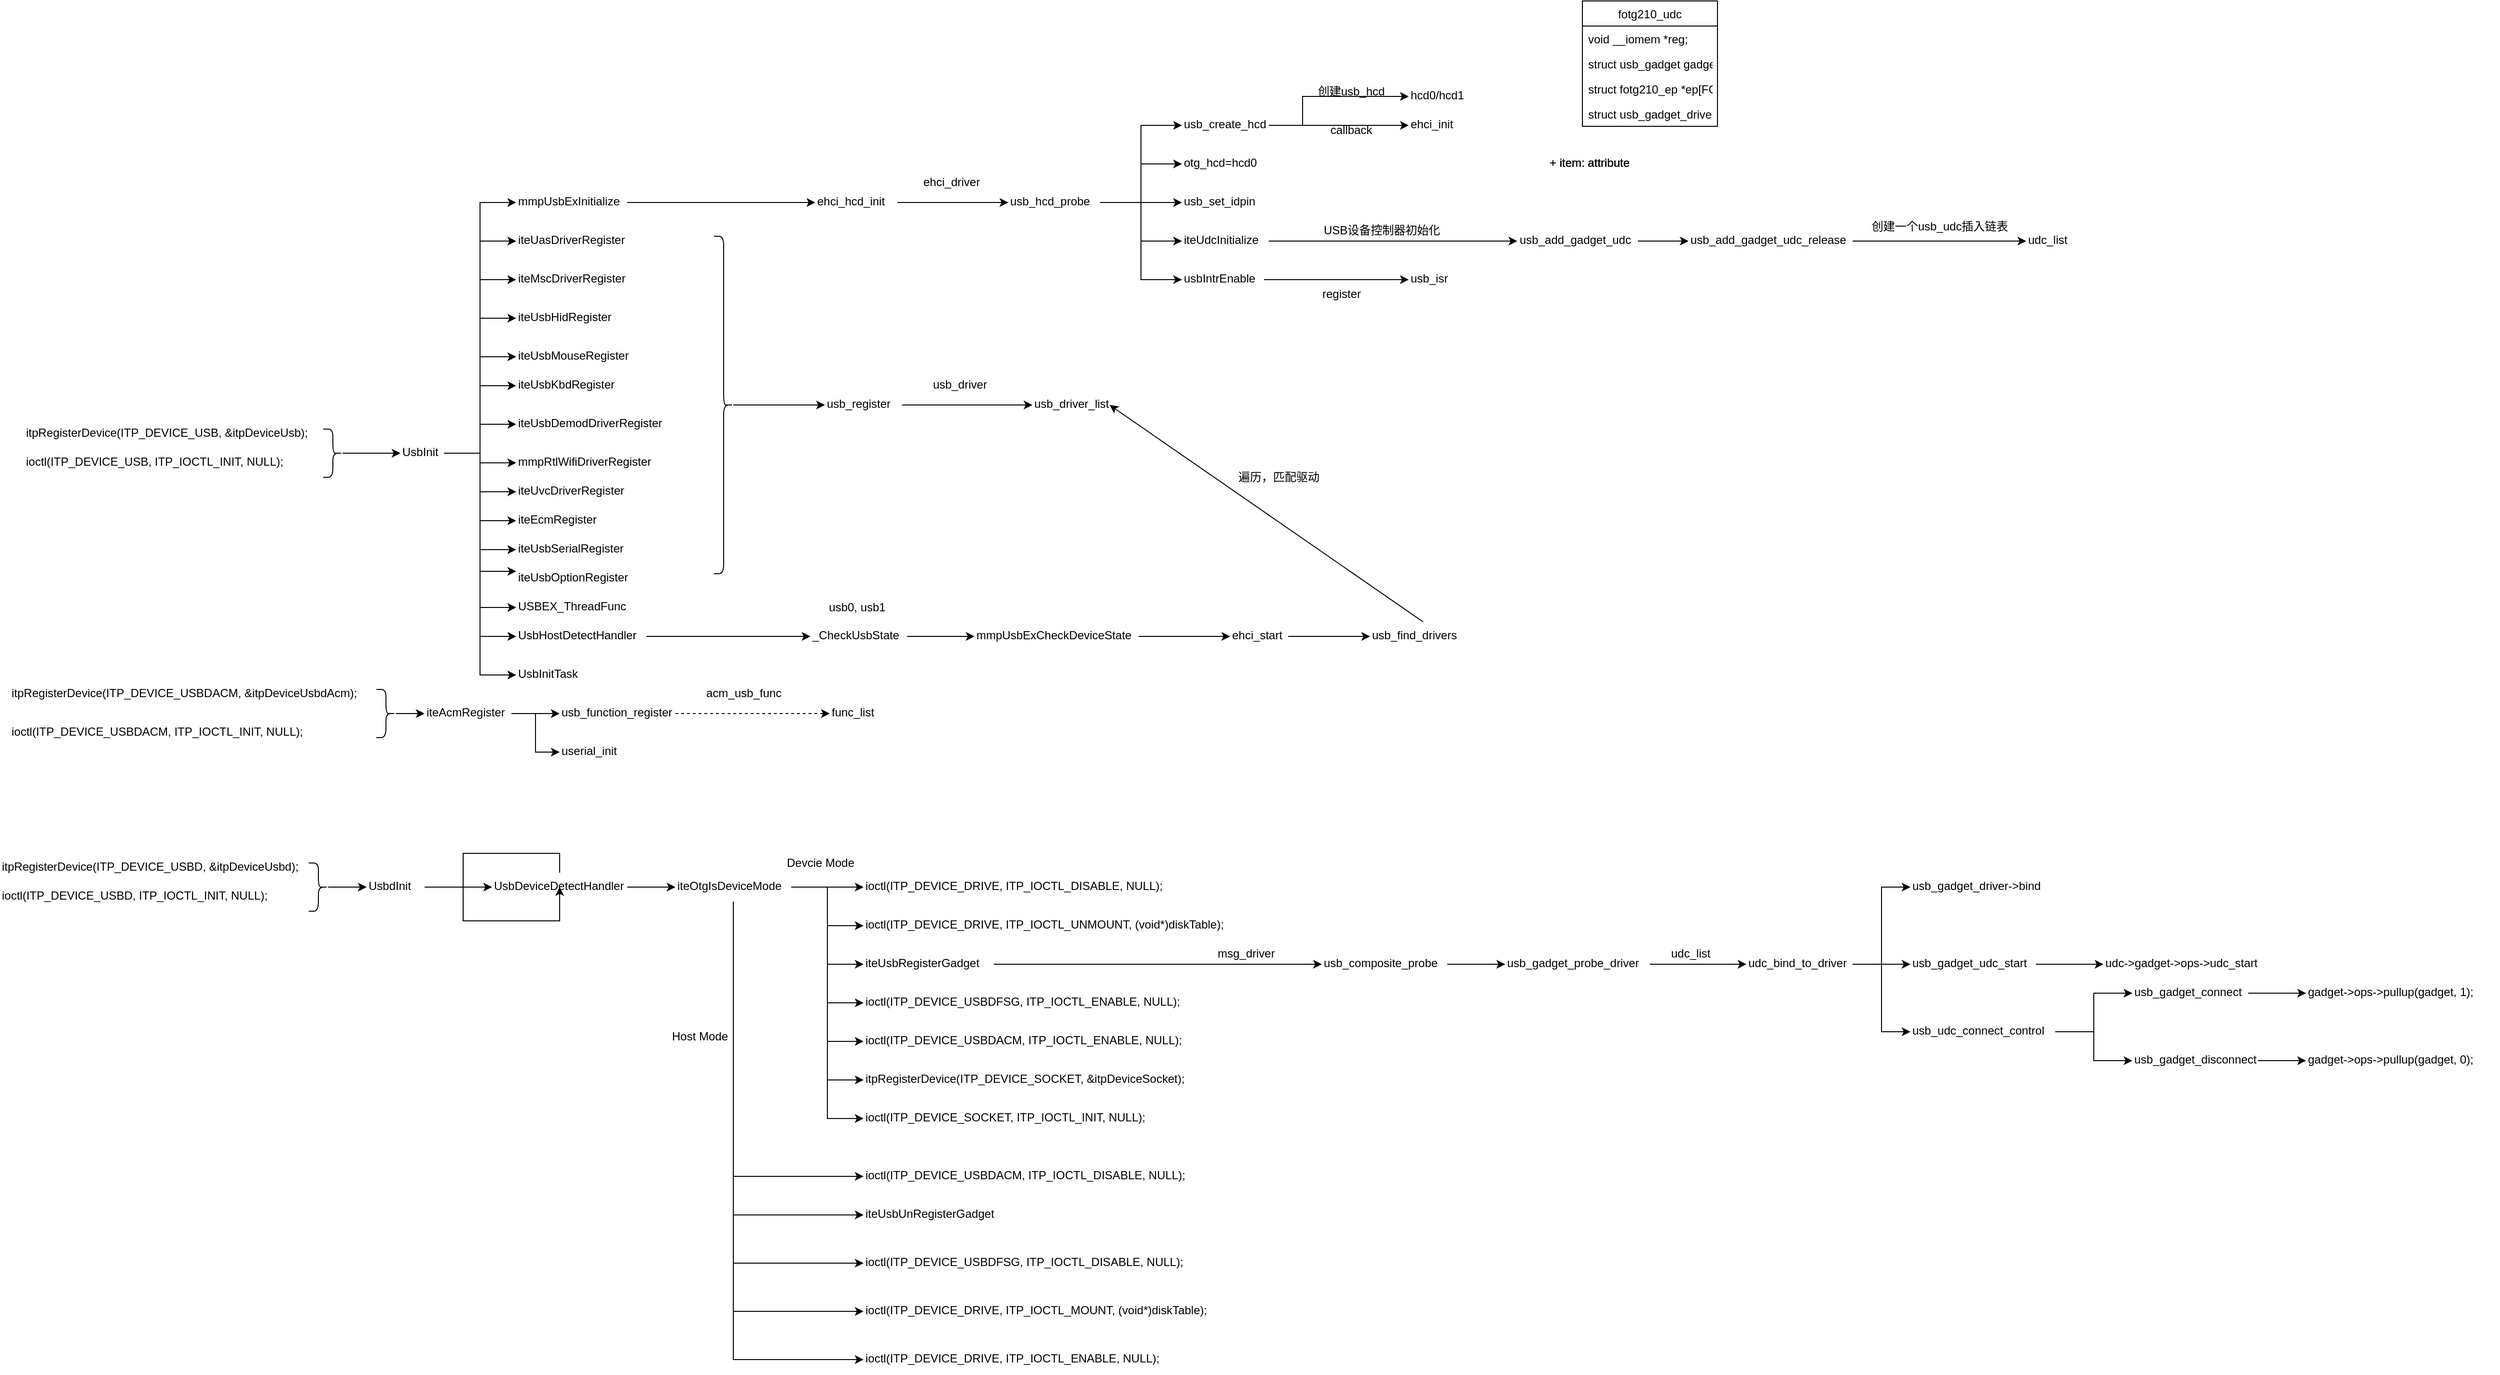 <mxfile version="14.4.3" type="github" pages="2"><diagram id="qfC0KMtenRske7wC5iiv" name="Page-1"><mxGraphModel dx="1022" dy="3782" grid="1" gridSize="10" guides="1" tooltips="1" connect="1" arrows="1" fold="1" page="1" pageScale="1" pageWidth="2339" pageHeight="3300" math="0" shadow="0"><root><mxCell id="0"/><mxCell id="1" parent="0"/><mxCell id="E6x7TPXHgPVFbD0NuiGO-1" value="itpRegisterDevice(ITP_DEVICE_USBDACM, &amp;itpDeviceUsbdAcm);" style="text;whiteSpace=wrap;html=1;" parent="1" vertex="1"><mxGeometry x="10" y="200" width="380" height="30" as="geometry"/></mxCell><mxCell id="E6x7TPXHgPVFbD0NuiGO-2" value="ioctl(ITP_DEVICE_USBDACM, ITP_IOCTL_INIT, NULL);" style="text;whiteSpace=wrap;html=1;" parent="1" vertex="1"><mxGeometry x="10" y="240" width="330" height="30" as="geometry"/></mxCell><mxCell id="E6x7TPXHgPVFbD0NuiGO-11" style="edgeStyle=orthogonalEdgeStyle;rounded=0;orthogonalLoop=1;jettySize=auto;html=1;" parent="1" source="E6x7TPXHgPVFbD0NuiGO-3" target="E6x7TPXHgPVFbD0NuiGO-5" edge="1"><mxGeometry relative="1" as="geometry"/></mxCell><mxCell id="E6x7TPXHgPVFbD0NuiGO-3" value="" style="shape=curlyBracket;whiteSpace=wrap;html=1;rounded=1;rotation=-180;size=0.5;" parent="1" vertex="1"><mxGeometry x="390" y="210" width="20" height="50" as="geometry"/></mxCell><mxCell id="E6x7TPXHgPVFbD0NuiGO-12" style="edgeStyle=orthogonalEdgeStyle;rounded=0;orthogonalLoop=1;jettySize=auto;html=1;" parent="1" source="E6x7TPXHgPVFbD0NuiGO-5" target="E6x7TPXHgPVFbD0NuiGO-8" edge="1"><mxGeometry relative="1" as="geometry"/></mxCell><mxCell id="E6x7TPXHgPVFbD0NuiGO-17" style="edgeStyle=orthogonalEdgeStyle;rounded=0;orthogonalLoop=1;jettySize=auto;html=1;entryX=0;entryY=0.5;entryDx=0;entryDy=0;" parent="1" source="E6x7TPXHgPVFbD0NuiGO-5" target="E6x7TPXHgPVFbD0NuiGO-16" edge="1"><mxGeometry relative="1" as="geometry"/></mxCell><mxCell id="E6x7TPXHgPVFbD0NuiGO-5" value="iteAcmRegister" style="text;whiteSpace=wrap;html=1;" parent="1" vertex="1"><mxGeometry x="440" y="220" width="90" height="30" as="geometry"/></mxCell><mxCell id="E6x7TPXHgPVFbD0NuiGO-13" style="edgeStyle=orthogonalEdgeStyle;rounded=0;orthogonalLoop=1;jettySize=auto;html=1;entryX=0;entryY=0.5;entryDx=0;entryDy=0;dashed=1;" parent="1" source="E6x7TPXHgPVFbD0NuiGO-8" target="E6x7TPXHgPVFbD0NuiGO-9" edge="1"><mxGeometry relative="1" as="geometry"/></mxCell><mxCell id="E6x7TPXHgPVFbD0NuiGO-8" value="usb_function_register" style="text;whiteSpace=wrap;html=1;" parent="1" vertex="1"><mxGeometry x="580" y="220" width="120" height="30" as="geometry"/></mxCell><mxCell id="E6x7TPXHgPVFbD0NuiGO-9" value="func_list" style="text;whiteSpace=wrap;html=1;" parent="1" vertex="1"><mxGeometry x="860" y="220" width="70" height="30" as="geometry"/></mxCell><mxCell id="E6x7TPXHgPVFbD0NuiGO-14" value="acm_usb_func" style="text;whiteSpace=wrap;html=1;" parent="1" vertex="1"><mxGeometry x="730" y="200" width="100" height="30" as="geometry"/></mxCell><mxCell id="E6x7TPXHgPVFbD0NuiGO-16" value="userial_init" style="text;whiteSpace=wrap;html=1;" parent="1" vertex="1"><mxGeometry x="580" y="260" width="80" height="30" as="geometry"/></mxCell><mxCell id="E6x7TPXHgPVFbD0NuiGO-26" value="itpRegisterDevice(ITP_DEVICE_USBD, &amp;itpDeviceUsbd);" style="text;whiteSpace=wrap;html=1;" parent="1" vertex="1"><mxGeometry y="380" width="330" height="30" as="geometry"/></mxCell><mxCell id="E6x7TPXHgPVFbD0NuiGO-27" value="ioctl(ITP_DEVICE_USBD, ITP_IOCTL_INIT, NULL);" style="text;whiteSpace=wrap;html=1;" parent="1" vertex="1"><mxGeometry y="410" width="300" height="30" as="geometry"/></mxCell><mxCell id="E6x7TPXHgPVFbD0NuiGO-33" style="edgeStyle=orthogonalEdgeStyle;rounded=0;orthogonalLoop=1;jettySize=auto;html=1;entryX=0;entryY=0.5;entryDx=0;entryDy=0;" parent="1" source="E6x7TPXHgPVFbD0NuiGO-28" target="E6x7TPXHgPVFbD0NuiGO-31" edge="1"><mxGeometry relative="1" as="geometry"/></mxCell><mxCell id="E6x7TPXHgPVFbD0NuiGO-28" value="UsbdInit" style="text;whiteSpace=wrap;html=1;" parent="1" vertex="1"><mxGeometry x="380" y="400" width="60" height="30" as="geometry"/></mxCell><mxCell id="E6x7TPXHgPVFbD0NuiGO-32" style="edgeStyle=orthogonalEdgeStyle;rounded=0;orthogonalLoop=1;jettySize=auto;html=1;entryX=0;entryY=0.5;entryDx=0;entryDy=0;" parent="1" source="E6x7TPXHgPVFbD0NuiGO-30" target="E6x7TPXHgPVFbD0NuiGO-28" edge="1"><mxGeometry relative="1" as="geometry"/></mxCell><mxCell id="E6x7TPXHgPVFbD0NuiGO-30" value="" style="shape=curlyBracket;whiteSpace=wrap;html=1;rounded=1;rotation=-180;size=0.5;" parent="1" vertex="1"><mxGeometry x="320" y="390" width="20" height="50" as="geometry"/></mxCell><mxCell id="E6x7TPXHgPVFbD0NuiGO-39" style="edgeStyle=orthogonalEdgeStyle;rounded=0;orthogonalLoop=1;jettySize=auto;html=1;entryX=0;entryY=0.5;entryDx=0;entryDy=0;" parent="1" source="E6x7TPXHgPVFbD0NuiGO-31" target="E6x7TPXHgPVFbD0NuiGO-38" edge="1"><mxGeometry relative="1" as="geometry"/></mxCell><mxCell id="E6x7TPXHgPVFbD0NuiGO-31" value="UsbDeviceDetectHandler" style="text;whiteSpace=wrap;html=1;" parent="1" vertex="1"><mxGeometry x="510" y="400" width="140" height="30" as="geometry"/></mxCell><mxCell id="E6x7TPXHgPVFbD0NuiGO-50" style="edgeStyle=orthogonalEdgeStyle;rounded=0;orthogonalLoop=1;jettySize=auto;html=1;entryX=0;entryY=0.5;entryDx=0;entryDy=0;" parent="1" source="E6x7TPXHgPVFbD0NuiGO-38" target="E6x7TPXHgPVFbD0NuiGO-49" edge="1"><mxGeometry relative="1" as="geometry"/></mxCell><mxCell id="E6x7TPXHgPVFbD0NuiGO-57" style="edgeStyle=orthogonalEdgeStyle;rounded=0;orthogonalLoop=1;jettySize=auto;html=1;entryX=0;entryY=0.5;entryDx=0;entryDy=0;" parent="1" source="E6x7TPXHgPVFbD0NuiGO-38" target="E6x7TPXHgPVFbD0NuiGO-56" edge="1"><mxGeometry relative="1" as="geometry"/></mxCell><mxCell id="E6x7TPXHgPVFbD0NuiGO-61" style="edgeStyle=orthogonalEdgeStyle;rounded=0;orthogonalLoop=1;jettySize=auto;html=1;entryX=0;entryY=0.5;entryDx=0;entryDy=0;" parent="1" source="E6x7TPXHgPVFbD0NuiGO-38" target="E6x7TPXHgPVFbD0NuiGO-59" edge="1"><mxGeometry relative="1" as="geometry"/></mxCell><mxCell id="E6x7TPXHgPVFbD0NuiGO-77" style="edgeStyle=orthogonalEdgeStyle;rounded=0;orthogonalLoop=1;jettySize=auto;html=1;entryX=0;entryY=0.5;entryDx=0;entryDy=0;" parent="1" source="E6x7TPXHgPVFbD0NuiGO-38" target="E6x7TPXHgPVFbD0NuiGO-75" edge="1"><mxGeometry relative="1" as="geometry"/></mxCell><mxCell id="E6x7TPXHgPVFbD0NuiGO-79" style="edgeStyle=orthogonalEdgeStyle;rounded=0;orthogonalLoop=1;jettySize=auto;html=1;entryX=0;entryY=0.5;entryDx=0;entryDy=0;" parent="1" source="E6x7TPXHgPVFbD0NuiGO-38" target="E6x7TPXHgPVFbD0NuiGO-78" edge="1"><mxGeometry relative="1" as="geometry"/></mxCell><mxCell id="E6x7TPXHgPVFbD0NuiGO-83" style="edgeStyle=orthogonalEdgeStyle;rounded=0;orthogonalLoop=1;jettySize=auto;html=1;entryX=0;entryY=0.5;entryDx=0;entryDy=0;" parent="1" source="E6x7TPXHgPVFbD0NuiGO-38" target="E6x7TPXHgPVFbD0NuiGO-80" edge="1"><mxGeometry relative="1" as="geometry"/></mxCell><mxCell id="E6x7TPXHgPVFbD0NuiGO-84" style="edgeStyle=orthogonalEdgeStyle;rounded=0;orthogonalLoop=1;jettySize=auto;html=1;entryX=0;entryY=0.5;entryDx=0;entryDy=0;" parent="1" source="E6x7TPXHgPVFbD0NuiGO-38" target="E6x7TPXHgPVFbD0NuiGO-81" edge="1"><mxGeometry relative="1" as="geometry"/></mxCell><mxCell id="E6x7TPXHgPVFbD0NuiGO-87" style="edgeStyle=orthogonalEdgeStyle;rounded=0;orthogonalLoop=1;jettySize=auto;html=1;entryX=0;entryY=0.5;entryDx=0;entryDy=0;" parent="1" source="E6x7TPXHgPVFbD0NuiGO-38" target="E6x7TPXHgPVFbD0NuiGO-62" edge="1"><mxGeometry relative="1" as="geometry"><Array as="points"><mxPoint x="760" y="715"/></Array></mxGeometry></mxCell><mxCell id="E6x7TPXHgPVFbD0NuiGO-89" style="edgeStyle=orthogonalEdgeStyle;rounded=0;orthogonalLoop=1;jettySize=auto;html=1;entryX=0;entryY=0.5;entryDx=0;entryDy=0;" parent="1" source="E6x7TPXHgPVFbD0NuiGO-38" target="E6x7TPXHgPVFbD0NuiGO-67" edge="1"><mxGeometry relative="1" as="geometry"><Array as="points"><mxPoint x="760" y="805"/></Array></mxGeometry></mxCell><mxCell id="E6x7TPXHgPVFbD0NuiGO-91" style="edgeStyle=orthogonalEdgeStyle;rounded=0;orthogonalLoop=1;jettySize=auto;html=1;entryX=0;entryY=0.5;entryDx=0;entryDy=0;" parent="1" source="E6x7TPXHgPVFbD0NuiGO-38" target="E6x7TPXHgPVFbD0NuiGO-68" edge="1"><mxGeometry relative="1" as="geometry"><Array as="points"><mxPoint x="760" y="855"/></Array></mxGeometry></mxCell><mxCell id="E6x7TPXHgPVFbD0NuiGO-93" style="edgeStyle=orthogonalEdgeStyle;rounded=0;orthogonalLoop=1;jettySize=auto;html=1;entryX=0;entryY=0.5;entryDx=0;entryDy=0;" parent="1" source="E6x7TPXHgPVFbD0NuiGO-38" target="E6x7TPXHgPVFbD0NuiGO-69" edge="1"><mxGeometry relative="1" as="geometry"><Array as="points"><mxPoint x="760" y="905"/></Array></mxGeometry></mxCell><mxCell id="E6x7TPXHgPVFbD0NuiGO-94" style="edgeStyle=orthogonalEdgeStyle;rounded=0;orthogonalLoop=1;jettySize=auto;html=1;entryX=0;entryY=0.5;entryDx=0;entryDy=0;" parent="1" source="E6x7TPXHgPVFbD0NuiGO-38" target="E6x7TPXHgPVFbD0NuiGO-66" edge="1"><mxGeometry relative="1" as="geometry"><Array as="points"><mxPoint x="760" y="755"/></Array></mxGeometry></mxCell><mxCell id="E6x7TPXHgPVFbD0NuiGO-38" value="iteOtgIsDeviceMode" style="text;whiteSpace=wrap;html=1;" parent="1" vertex="1"><mxGeometry x="700" y="400" width="120" height="30" as="geometry"/></mxCell><mxCell id="748dtP7sNmKKrL7xOszd-13" style="edgeStyle=none;rounded=0;orthogonalLoop=1;jettySize=auto;html=1;entryX=0;entryY=0.5;entryDx=0;entryDy=0;" parent="1" source="E6x7TPXHgPVFbD0NuiGO-49" target="748dtP7sNmKKrL7xOszd-12" edge="1"><mxGeometry relative="1" as="geometry"/></mxCell><mxCell id="E6x7TPXHgPVFbD0NuiGO-49" value="iteUsbRegisterGadget" style="text;whiteSpace=wrap;html=1;" parent="1" vertex="1"><mxGeometry x="895" y="480" width="135" height="30" as="geometry"/></mxCell><mxCell id="E6x7TPXHgPVFbD0NuiGO-56" value="itpRegisterDevice(ITP_DEVICE_SOCKET, &amp;itpDeviceSocket);" style="text;whiteSpace=wrap;html=1;" parent="1" vertex="1"><mxGeometry x="895" y="600" width="360" height="30" as="geometry"/></mxCell><mxCell id="E6x7TPXHgPVFbD0NuiGO-59" value="ioctl(ITP_DEVICE_SOCKET, ITP_IOCTL_INIT, NULL);" style="text;whiteSpace=wrap;html=1;" parent="1" vertex="1"><mxGeometry x="895" y="640" width="320" height="30" as="geometry"/></mxCell><mxCell id="E6x7TPXHgPVFbD0NuiGO-62" value="ioctl(ITP_DEVICE_USBDACM, ITP_IOCTL_DISABLE, NULL);" style="text;whiteSpace=wrap;html=1;" parent="1" vertex="1"><mxGeometry x="895" y="700" width="360" height="30" as="geometry"/></mxCell><mxCell id="E6x7TPXHgPVFbD0NuiGO-66" value="iteUsbUnRegisterGadget" style="text;whiteSpace=wrap;html=1;" parent="1" vertex="1"><mxGeometry x="895" y="740" width="160" height="30" as="geometry"/></mxCell><mxCell id="E6x7TPXHgPVFbD0NuiGO-67" value="ioctl(ITP_DEVICE_USBDFSG, ITP_IOCTL_DISABLE, NULL);" style="text;whiteSpace=wrap;html=1;" parent="1" vertex="1"><mxGeometry x="895" y="790" width="350" height="30" as="geometry"/></mxCell><mxCell id="E6x7TPXHgPVFbD0NuiGO-68" value="ioctl(ITP_DEVICE_DRIVE, ITP_IOCTL_MOUNT, (void*)diskTable);" style="text;whiteSpace=wrap;html=1;" parent="1" vertex="1"><mxGeometry x="895" y="840" width="380" height="30" as="geometry"/></mxCell><mxCell id="E6x7TPXHgPVFbD0NuiGO-69" value="ioctl(ITP_DEVICE_DRIVE, ITP_IOCTL_ENABLE, NULL);" style="text;whiteSpace=wrap;html=1;" parent="1" vertex="1"><mxGeometry x="895" y="890" width="330" height="30" as="geometry"/></mxCell><mxCell id="E6x7TPXHgPVFbD0NuiGO-73" value="Devcie Mode" style="text;html=1;align=center;verticalAlign=middle;resizable=0;points=[];autosize=1;" parent="1" vertex="1"><mxGeometry x="805" y="380" width="90" height="20" as="geometry"/></mxCell><mxCell id="E6x7TPXHgPVFbD0NuiGO-74" value="Host Mode" style="text;html=1;align=center;verticalAlign=middle;resizable=0;points=[];autosize=1;" parent="1" vertex="1"><mxGeometry x="690" y="560" width="70" height="20" as="geometry"/></mxCell><mxCell id="E6x7TPXHgPVFbD0NuiGO-75" value="ioctl(ITP_DEVICE_DRIVE, ITP_IOCTL_DISABLE, NULL);" style="text;whiteSpace=wrap;html=1;" parent="1" vertex="1"><mxGeometry x="895" y="400" width="330" height="30" as="geometry"/></mxCell><mxCell id="E6x7TPXHgPVFbD0NuiGO-78" value="ioctl(ITP_DEVICE_DRIVE, ITP_IOCTL_UNMOUNT, (void*)diskTable);" style="text;whiteSpace=wrap;html=1;" parent="1" vertex="1"><mxGeometry x="895" y="440" width="400" height="30" as="geometry"/></mxCell><mxCell id="E6x7TPXHgPVFbD0NuiGO-80" value="ioctl(ITP_DEVICE_USBDFSG, ITP_IOCTL_ENABLE, NULL);" style="text;whiteSpace=wrap;html=1;" parent="1" vertex="1"><mxGeometry x="895" y="520" width="350" height="30" as="geometry"/></mxCell><mxCell id="E6x7TPXHgPVFbD0NuiGO-81" value="ioctl(ITP_DEVICE_USBDACM, ITP_IOCTL_ENABLE, NULL);" style="text;whiteSpace=wrap;html=1;" parent="1" vertex="1"><mxGeometry x="895" y="560" width="350" height="30" as="geometry"/></mxCell><mxCell id="E6x7TPXHgPVFbD0NuiGO-98" value="itpRegisterDevice(ITP_DEVICE_USB, &amp;itpDeviceUsb);" style="text;whiteSpace=wrap;html=1;" parent="1" vertex="1"><mxGeometry x="25" y="-70" width="320" height="30" as="geometry"/></mxCell><mxCell id="E6x7TPXHgPVFbD0NuiGO-99" value="ioctl(ITP_DEVICE_USB, ITP_IOCTL_INIT, NULL);" style="text;whiteSpace=wrap;html=1;" parent="1" vertex="1"><mxGeometry x="25" y="-40" width="290" height="30" as="geometry"/></mxCell><mxCell id="E6x7TPXHgPVFbD0NuiGO-102" style="edgeStyle=orthogonalEdgeStyle;rounded=0;orthogonalLoop=1;jettySize=auto;html=1;" parent="1" source="E6x7TPXHgPVFbD0NuiGO-100" target="E6x7TPXHgPVFbD0NuiGO-101" edge="1"><mxGeometry relative="1" as="geometry"/></mxCell><mxCell id="E6x7TPXHgPVFbD0NuiGO-100" value="" style="shape=curlyBracket;whiteSpace=wrap;html=1;rounded=1;rotation=-180;size=0.5;" parent="1" vertex="1"><mxGeometry x="335" y="-60" width="20" height="50" as="geometry"/></mxCell><mxCell id="E6x7TPXHgPVFbD0NuiGO-105" style="edgeStyle=orthogonalEdgeStyle;rounded=0;orthogonalLoop=1;jettySize=auto;html=1;entryX=0;entryY=0.5;entryDx=0;entryDy=0;" parent="1" source="E6x7TPXHgPVFbD0NuiGO-101" target="E6x7TPXHgPVFbD0NuiGO-103" edge="1"><mxGeometry relative="1" as="geometry"/></mxCell><mxCell id="E6x7TPXHgPVFbD0NuiGO-127" style="edgeStyle=orthogonalEdgeStyle;rounded=0;orthogonalLoop=1;jettySize=auto;html=1;entryX=0;entryY=0.5;entryDx=0;entryDy=0;" parent="1" source="E6x7TPXHgPVFbD0NuiGO-101" target="E6x7TPXHgPVFbD0NuiGO-114" edge="1"><mxGeometry relative="1" as="geometry"/></mxCell><mxCell id="E6x7TPXHgPVFbD0NuiGO-128" style="edgeStyle=orthogonalEdgeStyle;rounded=0;orthogonalLoop=1;jettySize=auto;html=1;entryX=0;entryY=0.5;entryDx=0;entryDy=0;" parent="1" source="E6x7TPXHgPVFbD0NuiGO-101" target="E6x7TPXHgPVFbD0NuiGO-116" edge="1"><mxGeometry relative="1" as="geometry"/></mxCell><mxCell id="E6x7TPXHgPVFbD0NuiGO-129" style="edgeStyle=orthogonalEdgeStyle;rounded=0;orthogonalLoop=1;jettySize=auto;html=1;entryX=0;entryY=0.5;entryDx=0;entryDy=0;" parent="1" source="E6x7TPXHgPVFbD0NuiGO-101" target="E6x7TPXHgPVFbD0NuiGO-117" edge="1"><mxGeometry relative="1" as="geometry"/></mxCell><mxCell id="E6x7TPXHgPVFbD0NuiGO-130" style="edgeStyle=orthogonalEdgeStyle;rounded=0;orthogonalLoop=1;jettySize=auto;html=1;entryX=0;entryY=0.5;entryDx=0;entryDy=0;" parent="1" source="E6x7TPXHgPVFbD0NuiGO-101" target="E6x7TPXHgPVFbD0NuiGO-118" edge="1"><mxGeometry relative="1" as="geometry"/></mxCell><mxCell id="E6x7TPXHgPVFbD0NuiGO-131" style="edgeStyle=orthogonalEdgeStyle;rounded=0;orthogonalLoop=1;jettySize=auto;html=1;entryX=0;entryY=0.5;entryDx=0;entryDy=0;" parent="1" source="E6x7TPXHgPVFbD0NuiGO-101" target="E6x7TPXHgPVFbD0NuiGO-119" edge="1"><mxGeometry relative="1" as="geometry"/></mxCell><mxCell id="E6x7TPXHgPVFbD0NuiGO-132" style="edgeStyle=orthogonalEdgeStyle;rounded=0;orthogonalLoop=1;jettySize=auto;html=1;entryX=0;entryY=0.5;entryDx=0;entryDy=0;" parent="1" source="E6x7TPXHgPVFbD0NuiGO-101" target="E6x7TPXHgPVFbD0NuiGO-120" edge="1"><mxGeometry relative="1" as="geometry"/></mxCell><mxCell id="E6x7TPXHgPVFbD0NuiGO-134" style="edgeStyle=orthogonalEdgeStyle;rounded=0;orthogonalLoop=1;jettySize=auto;html=1;entryX=0;entryY=0.5;entryDx=0;entryDy=0;" parent="1" source="E6x7TPXHgPVFbD0NuiGO-101" target="E6x7TPXHgPVFbD0NuiGO-121" edge="1"><mxGeometry relative="1" as="geometry"/></mxCell><mxCell id="E6x7TPXHgPVFbD0NuiGO-135" style="edgeStyle=orthogonalEdgeStyle;rounded=0;orthogonalLoop=1;jettySize=auto;html=1;entryX=0;entryY=0.5;entryDx=0;entryDy=0;" parent="1" source="E6x7TPXHgPVFbD0NuiGO-101" target="E6x7TPXHgPVFbD0NuiGO-123" edge="1"><mxGeometry relative="1" as="geometry"/></mxCell><mxCell id="E6x7TPXHgPVFbD0NuiGO-136" style="edgeStyle=orthogonalEdgeStyle;rounded=0;orthogonalLoop=1;jettySize=auto;html=1;entryX=0;entryY=0.5;entryDx=0;entryDy=0;" parent="1" source="E6x7TPXHgPVFbD0NuiGO-101" target="E6x7TPXHgPVFbD0NuiGO-124" edge="1"><mxGeometry relative="1" as="geometry"/></mxCell><mxCell id="E6x7TPXHgPVFbD0NuiGO-137" style="edgeStyle=orthogonalEdgeStyle;rounded=0;orthogonalLoop=1;jettySize=auto;html=1;entryX=0;entryY=0.5;entryDx=0;entryDy=0;" parent="1" source="E6x7TPXHgPVFbD0NuiGO-101" target="E6x7TPXHgPVFbD0NuiGO-112" edge="1"><mxGeometry relative="1" as="geometry"/></mxCell><mxCell id="E6x7TPXHgPVFbD0NuiGO-139" style="edgeStyle=orthogonalEdgeStyle;rounded=0;orthogonalLoop=1;jettySize=auto;html=1;entryX=0;entryY=0.25;entryDx=0;entryDy=0;" parent="1" source="E6x7TPXHgPVFbD0NuiGO-101" target="E6x7TPXHgPVFbD0NuiGO-126" edge="1"><mxGeometry relative="1" as="geometry"/></mxCell><mxCell id="E6x7TPXHgPVFbD0NuiGO-140" style="edgeStyle=orthogonalEdgeStyle;rounded=0;orthogonalLoop=1;jettySize=auto;html=1;entryX=0;entryY=0.5;entryDx=0;entryDy=0;" parent="1" source="E6x7TPXHgPVFbD0NuiGO-101" target="E6x7TPXHgPVFbD0NuiGO-113" edge="1"><mxGeometry relative="1" as="geometry"/></mxCell><mxCell id="E6x7TPXHgPVFbD0NuiGO-142" style="edgeStyle=orthogonalEdgeStyle;rounded=0;orthogonalLoop=1;jettySize=auto;html=1;entryX=0;entryY=0.5;entryDx=0;entryDy=0;" parent="1" source="E6x7TPXHgPVFbD0NuiGO-101" target="E6x7TPXHgPVFbD0NuiGO-125" edge="1"><mxGeometry relative="1" as="geometry"/></mxCell><mxCell id="E6x7TPXHgPVFbD0NuiGO-143" style="edgeStyle=orthogonalEdgeStyle;rounded=0;orthogonalLoop=1;jettySize=auto;html=1;entryX=0;entryY=0.5;entryDx=0;entryDy=0;" parent="1" source="E6x7TPXHgPVFbD0NuiGO-101" target="E6x7TPXHgPVFbD0NuiGO-104" edge="1"><mxGeometry relative="1" as="geometry"/></mxCell><mxCell id="E6x7TPXHgPVFbD0NuiGO-101" value="UsbInit" style="text;whiteSpace=wrap;html=1;" parent="1" vertex="1"><mxGeometry x="415" y="-50" width="45" height="30" as="geometry"/></mxCell><mxCell id="E6x7TPXHgPVFbD0NuiGO-166" style="edgeStyle=orthogonalEdgeStyle;rounded=0;orthogonalLoop=1;jettySize=auto;html=1;entryX=0;entryY=0.5;entryDx=0;entryDy=0;" parent="1" source="E6x7TPXHgPVFbD0NuiGO-103" target="E6x7TPXHgPVFbD0NuiGO-164" edge="1"><mxGeometry relative="1" as="geometry"/></mxCell><mxCell id="E6x7TPXHgPVFbD0NuiGO-103" value="mmpUsbExInitialize" style="text;whiteSpace=wrap;html=1;" parent="1" vertex="1"><mxGeometry x="535" y="-310" width="115" height="30" as="geometry"/></mxCell><mxCell id="E6x7TPXHgPVFbD0NuiGO-104" value="UsbInitTask" style="text;whiteSpace=wrap;html=1;" parent="1" vertex="1"><mxGeometry x="535" y="180" width="90" height="30" as="geometry"/></mxCell><mxCell id="E6x7TPXHgPVFbD0NuiGO-110" style="edgeStyle=orthogonalEdgeStyle;rounded=0;orthogonalLoop=1;jettySize=auto;html=1;entryX=0.5;entryY=0.5;entryDx=0;entryDy=0;entryPerimeter=0;" parent="1" source="E6x7TPXHgPVFbD0NuiGO-31" target="E6x7TPXHgPVFbD0NuiGO-31" edge="1"><mxGeometry relative="1" as="geometry"><Array as="points"><mxPoint x="580" y="380"/><mxPoint x="480" y="380"/><mxPoint x="480" y="450"/><mxPoint x="580" y="450"/></Array></mxGeometry></mxCell><mxCell id="E6x7TPXHgPVFbD0NuiGO-112" value="USBEX_ThreadFunc" style="text;whiteSpace=wrap;html=1;" parent="1" vertex="1"><mxGeometry x="535" y="110" width="140" height="30" as="geometry"/></mxCell><mxCell id="E6x7TPXHgPVFbD0NuiGO-158" style="edgeStyle=orthogonalEdgeStyle;rounded=0;orthogonalLoop=1;jettySize=auto;html=1;entryX=0;entryY=0.5;entryDx=0;entryDy=0;" parent="1" source="E6x7TPXHgPVFbD0NuiGO-113" target="E6x7TPXHgPVFbD0NuiGO-157" edge="1"><mxGeometry relative="1" as="geometry"/></mxCell><mxCell id="E6x7TPXHgPVFbD0NuiGO-113" value="UsbHostDetectHandler" style="text;whiteSpace=wrap;html=1;" parent="1" vertex="1"><mxGeometry x="535" y="140" width="135" height="30" as="geometry"/></mxCell><mxCell id="E6x7TPXHgPVFbD0NuiGO-114" value="iteUasDriverRegister" style="text;whiteSpace=wrap;html=1;" parent="1" vertex="1"><mxGeometry x="535" y="-270" width="140" height="30" as="geometry"/></mxCell><mxCell id="E6x7TPXHgPVFbD0NuiGO-116" value="iteMscDriverRegister" style="text;whiteSpace=wrap;html=1;" parent="1" vertex="1"><mxGeometry x="535" y="-230" width="140" height="30" as="geometry"/></mxCell><mxCell id="E6x7TPXHgPVFbD0NuiGO-117" value="iteUsbHidRegister" style="text;whiteSpace=wrap;html=1;" parent="1" vertex="1"><mxGeometry x="535" y="-190" width="120" height="30" as="geometry"/></mxCell><mxCell id="E6x7TPXHgPVFbD0NuiGO-118" value="iteUsbMouseRegister" style="text;whiteSpace=wrap;html=1;" parent="1" vertex="1"><mxGeometry x="535" y="-150" width="140" height="30" as="geometry"/></mxCell><mxCell id="E6x7TPXHgPVFbD0NuiGO-119" value="iteUsbKbdRegister" style="text;whiteSpace=wrap;html=1;" parent="1" vertex="1"><mxGeometry x="535" y="-120" width="130" height="30" as="geometry"/></mxCell><mxCell id="E6x7TPXHgPVFbD0NuiGO-120" value="iteUsbDemodDriverRegister" style="text;whiteSpace=wrap;html=1;" parent="1" vertex="1"><mxGeometry x="535" y="-80" width="160" height="30" as="geometry"/></mxCell><mxCell id="E6x7TPXHgPVFbD0NuiGO-121" value="mmpRtlWifiDriverRegister" style="text;whiteSpace=wrap;html=1;" parent="1" vertex="1"><mxGeometry x="535" y="-40" width="160" height="30" as="geometry"/></mxCell><mxCell id="E6x7TPXHgPVFbD0NuiGO-123" value="iteUvcDriverRegister" style="text;whiteSpace=wrap;html=1;" parent="1" vertex="1"><mxGeometry x="535" y="-10" width="140" height="30" as="geometry"/></mxCell><mxCell id="E6x7TPXHgPVFbD0NuiGO-124" value="iteEcmRegister" style="text;whiteSpace=wrap;html=1;" parent="1" vertex="1"><mxGeometry x="535" y="20" width="110" height="30" as="geometry"/></mxCell><mxCell id="E6x7TPXHgPVFbD0NuiGO-125" value="iteUsbSerialRegister" style="text;whiteSpace=wrap;html=1;" parent="1" vertex="1"><mxGeometry x="535" y="50" width="115" height="30" as="geometry"/></mxCell><mxCell id="E6x7TPXHgPVFbD0NuiGO-126" value="iteUsbOptionRegister" style="text;whiteSpace=wrap;html=1;" parent="1" vertex="1"><mxGeometry x="535" y="80" width="140" height="30" as="geometry"/></mxCell><mxCell id="E6x7TPXHgPVFbD0NuiGO-154" style="edgeStyle=orthogonalEdgeStyle;rounded=0;orthogonalLoop=1;jettySize=auto;html=1;entryX=0;entryY=0.5;entryDx=0;entryDy=0;" parent="1" source="E6x7TPXHgPVFbD0NuiGO-144" target="E6x7TPXHgPVFbD0NuiGO-153" edge="1"><mxGeometry relative="1" as="geometry"/></mxCell><mxCell id="E6x7TPXHgPVFbD0NuiGO-144" value="usb_register" style="text;whiteSpace=wrap;html=1;" parent="1" vertex="1"><mxGeometry x="855" y="-100" width="80" height="30" as="geometry"/></mxCell><mxCell id="E6x7TPXHgPVFbD0NuiGO-152" style="edgeStyle=none;rounded=0;orthogonalLoop=1;jettySize=auto;html=1;entryX=0;entryY=0.5;entryDx=0;entryDy=0;" parent="1" source="E6x7TPXHgPVFbD0NuiGO-145" target="E6x7TPXHgPVFbD0NuiGO-144" edge="1"><mxGeometry relative="1" as="geometry"/></mxCell><mxCell id="E6x7TPXHgPVFbD0NuiGO-145" value="" style="shape=curlyBracket;whiteSpace=wrap;html=1;rounded=1;rotation=-180;" parent="1" vertex="1"><mxGeometry x="740" y="-260" width="20" height="350" as="geometry"/></mxCell><mxCell id="E6x7TPXHgPVFbD0NuiGO-153" value="usb_driver_list" style="text;whiteSpace=wrap;html=1;" parent="1" vertex="1"><mxGeometry x="1070" y="-100" width="80" height="30" as="geometry"/></mxCell><mxCell id="E6x7TPXHgPVFbD0NuiGO-155" value="usb_driver" style="text;whiteSpace=wrap;html=1;" parent="1" vertex="1"><mxGeometry x="965" y="-120" width="80" height="30" as="geometry"/></mxCell><mxCell id="E6x7TPXHgPVFbD0NuiGO-161" style="edgeStyle=orthogonalEdgeStyle;rounded=0;orthogonalLoop=1;jettySize=auto;html=1;entryX=0;entryY=0.5;entryDx=0;entryDy=0;" parent="1" source="E6x7TPXHgPVFbD0NuiGO-157" target="E6x7TPXHgPVFbD0NuiGO-160" edge="1"><mxGeometry relative="1" as="geometry"/></mxCell><mxCell id="E6x7TPXHgPVFbD0NuiGO-157" value="_CheckUsbState" style="text;whiteSpace=wrap;html=1;" parent="1" vertex="1"><mxGeometry x="840" y="140" width="100" height="30" as="geometry"/></mxCell><mxCell id="E6x7TPXHgPVFbD0NuiGO-159" value="usb0, usb1" style="text;html=1;align=center;verticalAlign=middle;resizable=0;points=[];autosize=1;" parent="1" vertex="1"><mxGeometry x="852.5" y="115" width="70" height="20" as="geometry"/></mxCell><mxCell id="E6x7TPXHgPVFbD0NuiGO-163" style="edgeStyle=orthogonalEdgeStyle;rounded=0;orthogonalLoop=1;jettySize=auto;html=1;entryX=0;entryY=0.5;entryDx=0;entryDy=0;" parent="1" source="E6x7TPXHgPVFbD0NuiGO-160" target="E6x7TPXHgPVFbD0NuiGO-162" edge="1"><mxGeometry relative="1" as="geometry"/></mxCell><mxCell id="E6x7TPXHgPVFbD0NuiGO-160" value="mmpUsbExCheckDeviceState" style="text;whiteSpace=wrap;html=1;" parent="1" vertex="1"><mxGeometry x="1010" y="140" width="170" height="30" as="geometry"/></mxCell><mxCell id="748dtP7sNmKKrL7xOszd-6" style="edgeStyle=orthogonalEdgeStyle;rounded=0;orthogonalLoop=1;jettySize=auto;html=1;entryX=0;entryY=0.5;entryDx=0;entryDy=0;" parent="1" source="E6x7TPXHgPVFbD0NuiGO-162" target="748dtP7sNmKKrL7xOszd-5" edge="1"><mxGeometry relative="1" as="geometry"/></mxCell><mxCell id="E6x7TPXHgPVFbD0NuiGO-162" value="ehci_start" style="text;whiteSpace=wrap;html=1;" parent="1" vertex="1"><mxGeometry x="1275" y="140" width="60" height="30" as="geometry"/></mxCell><mxCell id="E6x7TPXHgPVFbD0NuiGO-168" style="edgeStyle=orthogonalEdgeStyle;rounded=0;orthogonalLoop=1;jettySize=auto;html=1;entryX=0;entryY=0.5;entryDx=0;entryDy=0;" parent="1" source="E6x7TPXHgPVFbD0NuiGO-164" target="E6x7TPXHgPVFbD0NuiGO-167" edge="1"><mxGeometry relative="1" as="geometry"/></mxCell><mxCell id="E6x7TPXHgPVFbD0NuiGO-164" value="ehci_hcd_init" style="text;whiteSpace=wrap;html=1;" parent="1" vertex="1"><mxGeometry x="845" y="-310" width="85" height="30" as="geometry"/></mxCell><mxCell id="E6x7TPXHgPVFbD0NuiGO-181" style="edgeStyle=orthogonalEdgeStyle;rounded=0;orthogonalLoop=1;jettySize=auto;html=1;entryX=0;entryY=0.5;entryDx=0;entryDy=0;" parent="1" source="E6x7TPXHgPVFbD0NuiGO-167" target="E6x7TPXHgPVFbD0NuiGO-177" edge="1"><mxGeometry relative="1" as="geometry"/></mxCell><mxCell id="E6x7TPXHgPVFbD0NuiGO-184" style="edgeStyle=orthogonalEdgeStyle;rounded=0;orthogonalLoop=1;jettySize=auto;html=1;entryX=0;entryY=0.5;entryDx=0;entryDy=0;" parent="1" source="E6x7TPXHgPVFbD0NuiGO-167" target="E6x7TPXHgPVFbD0NuiGO-182" edge="1"><mxGeometry relative="1" as="geometry"/></mxCell><mxCell id="E6x7TPXHgPVFbD0NuiGO-185" style="edgeStyle=orthogonalEdgeStyle;rounded=0;orthogonalLoop=1;jettySize=auto;html=1;entryX=0;entryY=0.5;entryDx=0;entryDy=0;" parent="1" source="E6x7TPXHgPVFbD0NuiGO-167" target="E6x7TPXHgPVFbD0NuiGO-183" edge="1"><mxGeometry relative="1" as="geometry"/></mxCell><mxCell id="E6x7TPXHgPVFbD0NuiGO-186" style="edgeStyle=orthogonalEdgeStyle;rounded=0;orthogonalLoop=1;jettySize=auto;html=1;entryX=0;entryY=0.5;entryDx=0;entryDy=0;" parent="1" source="E6x7TPXHgPVFbD0NuiGO-167" target="E6x7TPXHgPVFbD0NuiGO-178" edge="1"><mxGeometry relative="1" as="geometry"/></mxCell><mxCell id="E6x7TPXHgPVFbD0NuiGO-187" style="edgeStyle=orthogonalEdgeStyle;rounded=0;orthogonalLoop=1;jettySize=auto;html=1;entryX=0;entryY=0.5;entryDx=0;entryDy=0;" parent="1" source="E6x7TPXHgPVFbD0NuiGO-167" target="E6x7TPXHgPVFbD0NuiGO-170" edge="1"><mxGeometry relative="1" as="geometry"/></mxCell><mxCell id="E6x7TPXHgPVFbD0NuiGO-167" value="usb_hcd_probe" style="text;whiteSpace=wrap;html=1;" parent="1" vertex="1"><mxGeometry x="1045" y="-310" width="95" height="30" as="geometry"/></mxCell><mxCell id="E6x7TPXHgPVFbD0NuiGO-169" value="ehci_driver" style="text;whiteSpace=wrap;html=1;" parent="1" vertex="1"><mxGeometry x="955" y="-330" width="65" height="30" as="geometry"/></mxCell><mxCell id="E6x7TPXHgPVFbD0NuiGO-175" style="edgeStyle=orthogonalEdgeStyle;rounded=0;orthogonalLoop=1;jettySize=auto;html=1;entryX=0;entryY=0.5;entryDx=0;entryDy=0;" parent="1" source="E6x7TPXHgPVFbD0NuiGO-170" target="E6x7TPXHgPVFbD0NuiGO-172" edge="1"><mxGeometry relative="1" as="geometry"/></mxCell><mxCell id="E6x7TPXHgPVFbD0NuiGO-188" style="edgeStyle=orthogonalEdgeStyle;rounded=0;orthogonalLoop=1;jettySize=auto;html=1;entryX=0;entryY=0.5;entryDx=0;entryDy=0;" parent="1" source="E6x7TPXHgPVFbD0NuiGO-170" target="E6x7TPXHgPVFbD0NuiGO-176" edge="1"><mxGeometry relative="1" as="geometry"><Array as="points"><mxPoint x="1350" y="-375"/><mxPoint x="1350" y="-405"/></Array></mxGeometry></mxCell><mxCell id="E6x7TPXHgPVFbD0NuiGO-170" value="usb_create_hcd" style="text;whiteSpace=wrap;html=1;" parent="1" vertex="1"><mxGeometry x="1225" y="-390" width="90" height="30" as="geometry"/></mxCell><mxCell id="E6x7TPXHgPVFbD0NuiGO-172" value="ehci_init" style="text;whiteSpace=wrap;html=1;" parent="1" vertex="1"><mxGeometry x="1460" y="-390" width="40" height="30" as="geometry"/></mxCell><mxCell id="E6x7TPXHgPVFbD0NuiGO-176" value="hcd0/hcd1" style="text;whiteSpace=wrap;html=1;" parent="1" vertex="1"><mxGeometry x="1460" y="-420" width="50" height="30" as="geometry"/></mxCell><mxCell id="E6x7TPXHgPVFbD0NuiGO-177" value="otg_hcd=hcd0" style="text;whiteSpace=wrap;html=1;" parent="1" vertex="1"><mxGeometry x="1225" y="-350" width="70" height="30" as="geometry"/></mxCell><mxCell id="E6x7TPXHgPVFbD0NuiGO-178" value="usb_set_idpin" style="text;whiteSpace=wrap;html=1;" parent="1" vertex="1"><mxGeometry x="1225" y="-310" width="80" height="30" as="geometry"/></mxCell><mxCell id="748dtP7sNmKKrL7xOszd-43" style="edgeStyle=orthogonalEdgeStyle;rounded=0;orthogonalLoop=1;jettySize=auto;html=1;entryX=0;entryY=0.5;entryDx=0;entryDy=0;" parent="1" source="E6x7TPXHgPVFbD0NuiGO-182" target="748dtP7sNmKKrL7xOszd-42" edge="1"><mxGeometry relative="1" as="geometry"/></mxCell><mxCell id="E6x7TPXHgPVFbD0NuiGO-182" value="iteUdcInitialize" style="text;whiteSpace=wrap;html=1;" parent="1" vertex="1"><mxGeometry x="1225" y="-270" width="90" height="30" as="geometry"/></mxCell><mxCell id="E6x7TPXHgPVFbD0NuiGO-191" style="edgeStyle=orthogonalEdgeStyle;rounded=0;orthogonalLoop=1;jettySize=auto;html=1;entryX=0;entryY=0.5;entryDx=0;entryDy=0;" parent="1" source="E6x7TPXHgPVFbD0NuiGO-183" target="E6x7TPXHgPVFbD0NuiGO-190" edge="1"><mxGeometry relative="1" as="geometry"/></mxCell><mxCell id="E6x7TPXHgPVFbD0NuiGO-183" value="usbIntrEnable" style="text;whiteSpace=wrap;html=1;" parent="1" vertex="1"><mxGeometry x="1225" y="-230" width="85" height="30" as="geometry"/></mxCell><mxCell id="E6x7TPXHgPVFbD0NuiGO-189" value="callback" style="text;html=1;align=center;verticalAlign=middle;resizable=0;points=[];autosize=1;" parent="1" vertex="1"><mxGeometry x="1370" y="-380" width="60" height="20" as="geometry"/></mxCell><mxCell id="E6x7TPXHgPVFbD0NuiGO-190" value="usb_isr" style="text;whiteSpace=wrap;html=1;" parent="1" vertex="1"><mxGeometry x="1460" y="-230" width="50" height="30" as="geometry"/></mxCell><mxCell id="E6x7TPXHgPVFbD0NuiGO-192" value="register" style="text;html=1;align=center;verticalAlign=middle;resizable=0;points=[];autosize=1;" parent="1" vertex="1"><mxGeometry x="1360" y="-210" width="60" height="20" as="geometry"/></mxCell><mxCell id="748dtP7sNmKKrL7xOszd-1" value="创建usb_hcd" style="text;html=1;align=center;verticalAlign=middle;resizable=0;points=[];autosize=1;" parent="1" vertex="1"><mxGeometry x="1360" y="-420" width="80" height="20" as="geometry"/></mxCell><mxCell id="748dtP7sNmKKrL7xOszd-11" style="edgeStyle=none;rounded=0;orthogonalLoop=1;jettySize=auto;html=1;entryX=1;entryY=0.5;entryDx=0;entryDy=0;exitX=0.5;exitY=0;exitDx=0;exitDy=0;" parent="1" source="748dtP7sNmKKrL7xOszd-5" target="E6x7TPXHgPVFbD0NuiGO-153" edge="1"><mxGeometry relative="1" as="geometry"/></mxCell><mxCell id="748dtP7sNmKKrL7xOszd-5" value="usb_find_drivers" style="text;whiteSpace=wrap;html=1;" parent="1" vertex="1"><mxGeometry x="1420" y="140" width="110" height="30" as="geometry"/></mxCell><mxCell id="748dtP7sNmKKrL7xOszd-10" value="遍历，匹配驱动" style="text;html=1;align=center;verticalAlign=middle;resizable=0;points=[];autosize=1;" parent="1" vertex="1"><mxGeometry x="1275" y="-20" width="100" height="20" as="geometry"/></mxCell><mxCell id="748dtP7sNmKKrL7xOszd-16" style="edgeStyle=none;rounded=0;orthogonalLoop=1;jettySize=auto;html=1;entryX=0;entryY=0.5;entryDx=0;entryDy=0;" parent="1" source="748dtP7sNmKKrL7xOszd-12" target="748dtP7sNmKKrL7xOszd-15" edge="1"><mxGeometry relative="1" as="geometry"/></mxCell><mxCell id="748dtP7sNmKKrL7xOszd-12" value="usb_composite_probe" style="text;whiteSpace=wrap;html=1;" parent="1" vertex="1"><mxGeometry x="1370" y="480" width="130" height="30" as="geometry"/></mxCell><mxCell id="748dtP7sNmKKrL7xOszd-14" value="msg_driver" style="text;whiteSpace=wrap;html=1;" parent="1" vertex="1"><mxGeometry x="1260" y="470" width="80" height="30" as="geometry"/></mxCell><mxCell id="748dtP7sNmKKrL7xOszd-18" style="edgeStyle=none;rounded=0;orthogonalLoop=1;jettySize=auto;html=1;entryX=0;entryY=0.5;entryDx=0;entryDy=0;" parent="1" source="748dtP7sNmKKrL7xOszd-15" target="748dtP7sNmKKrL7xOszd-17" edge="1"><mxGeometry relative="1" as="geometry"/></mxCell><mxCell id="748dtP7sNmKKrL7xOszd-15" value="usb_gadget_probe_driver" style="text;whiteSpace=wrap;html=1;" parent="1" vertex="1"><mxGeometry x="1560" y="480" width="150" height="30" as="geometry"/></mxCell><mxCell id="748dtP7sNmKKrL7xOszd-23" style="edgeStyle=none;rounded=0;orthogonalLoop=1;jettySize=auto;html=1;entryX=0;entryY=0.5;entryDx=0;entryDy=0;" parent="1" source="748dtP7sNmKKrL7xOszd-17" target="748dtP7sNmKKrL7xOszd-21" edge="1"><mxGeometry relative="1" as="geometry"/></mxCell><mxCell id="748dtP7sNmKKrL7xOszd-26" style="edgeStyle=orthogonalEdgeStyle;rounded=0;orthogonalLoop=1;jettySize=auto;html=1;entryX=0;entryY=0.5;entryDx=0;entryDy=0;" parent="1" source="748dtP7sNmKKrL7xOszd-17" target="748dtP7sNmKKrL7xOszd-20" edge="1"><mxGeometry relative="1" as="geometry"/></mxCell><mxCell id="748dtP7sNmKKrL7xOszd-27" style="edgeStyle=orthogonalEdgeStyle;rounded=0;orthogonalLoop=1;jettySize=auto;html=1;entryX=0;entryY=0.5;entryDx=0;entryDy=0;" parent="1" source="748dtP7sNmKKrL7xOszd-17" target="748dtP7sNmKKrL7xOszd-22" edge="1"><mxGeometry relative="1" as="geometry"/></mxCell><mxCell id="748dtP7sNmKKrL7xOszd-17" value="udc_bind_to_driver" style="text;whiteSpace=wrap;html=1;" parent="1" vertex="1"><mxGeometry x="1810" y="480" width="110" height="30" as="geometry"/></mxCell><mxCell id="748dtP7sNmKKrL7xOszd-19" value="udc_list" style="text;whiteSpace=wrap;html=1;" parent="1" vertex="1"><mxGeometry x="1730" y="470" width="70" height="30" as="geometry"/></mxCell><mxCell id="748dtP7sNmKKrL7xOszd-20" value="usb_gadget_driver-&amp;gt;bind" style="text;whiteSpace=wrap;html=1;" parent="1" vertex="1"><mxGeometry x="1980" y="400" width="140" height="30" as="geometry"/></mxCell><mxCell id="748dtP7sNmKKrL7xOszd-29" style="edgeStyle=orthogonalEdgeStyle;rounded=0;orthogonalLoop=1;jettySize=auto;html=1;entryX=0;entryY=0.5;entryDx=0;entryDy=0;" parent="1" source="748dtP7sNmKKrL7xOszd-21" target="748dtP7sNmKKrL7xOszd-28" edge="1"><mxGeometry relative="1" as="geometry"/></mxCell><mxCell id="748dtP7sNmKKrL7xOszd-21" value="usb_gadget_udc_start" style="text;whiteSpace=wrap;html=1;" parent="1" vertex="1"><mxGeometry x="1980" y="480" width="130" height="30" as="geometry"/></mxCell><mxCell id="748dtP7sNmKKrL7xOszd-39" style="edgeStyle=orthogonalEdgeStyle;rounded=0;orthogonalLoop=1;jettySize=auto;html=1;entryX=0;entryY=0.5;entryDx=0;entryDy=0;" parent="1" source="748dtP7sNmKKrL7xOszd-22" target="748dtP7sNmKKrL7xOszd-30" edge="1"><mxGeometry relative="1" as="geometry"/></mxCell><mxCell id="748dtP7sNmKKrL7xOszd-40" style="edgeStyle=orthogonalEdgeStyle;rounded=0;orthogonalLoop=1;jettySize=auto;html=1;entryX=0;entryY=0.5;entryDx=0;entryDy=0;" parent="1" source="748dtP7sNmKKrL7xOszd-22" target="748dtP7sNmKKrL7xOszd-31" edge="1"><mxGeometry relative="1" as="geometry"/></mxCell><mxCell id="748dtP7sNmKKrL7xOszd-22" value="usb_udc_connect_control" style="text;whiteSpace=wrap;html=1;" parent="1" vertex="1"><mxGeometry x="1980" y="550" width="150" height="30" as="geometry"/></mxCell><mxCell id="748dtP7sNmKKrL7xOszd-28" value="udc-&gt;gadget-&gt;ops-&gt;udc_start" style="text;whiteSpace=wrap;html=1;" parent="1" vertex="1"><mxGeometry x="2180" y="480" width="170" height="30" as="geometry"/></mxCell><mxCell id="748dtP7sNmKKrL7xOszd-35" style="edgeStyle=orthogonalEdgeStyle;rounded=0;orthogonalLoop=1;jettySize=auto;html=1;entryX=0;entryY=0.5;entryDx=0;entryDy=0;" parent="1" source="748dtP7sNmKKrL7xOszd-30" target="748dtP7sNmKKrL7xOszd-34" edge="1"><mxGeometry relative="1" as="geometry"/></mxCell><mxCell id="748dtP7sNmKKrL7xOszd-30" value="usb_gadget_connect" style="text;whiteSpace=wrap;html=1;" parent="1" vertex="1"><mxGeometry x="2210" y="510" width="120" height="30" as="geometry"/></mxCell><mxCell id="748dtP7sNmKKrL7xOszd-37" style="edgeStyle=orthogonalEdgeStyle;rounded=0;orthogonalLoop=1;jettySize=auto;html=1;entryX=0;entryY=0.5;entryDx=0;entryDy=0;" parent="1" source="748dtP7sNmKKrL7xOszd-31" target="748dtP7sNmKKrL7xOszd-36" edge="1"><mxGeometry relative="1" as="geometry"/></mxCell><mxCell id="748dtP7sNmKKrL7xOszd-31" value="usb_gadget_disconnect" style="text;whiteSpace=wrap;html=1;" parent="1" vertex="1"><mxGeometry x="2210" y="580" width="130" height="30" as="geometry"/></mxCell><mxCell id="748dtP7sNmKKrL7xOszd-34" value="gadget-&gt;ops-&gt;pullup(gadget, 1);" style="text;whiteSpace=wrap;html=1;" parent="1" vertex="1"><mxGeometry x="2390" y="510" width="200" height="30" as="geometry"/></mxCell><mxCell id="748dtP7sNmKKrL7xOszd-36" value="gadget-&gt;ops-&gt;pullup(gadget, 0);" style="text;whiteSpace=wrap;html=1;" parent="1" vertex="1"><mxGeometry x="2390" y="580" width="200" height="30" as="geometry"/></mxCell><mxCell id="748dtP7sNmKKrL7xOszd-41" value="&lt;span style=&quot;color: rgb(0 , 0 , 0) ; font-family: &amp;#34;helvetica&amp;#34; ; font-size: 12px ; font-style: normal ; font-weight: 400 ; letter-spacing: normal ; text-align: center ; text-indent: 0px ; text-transform: none ; word-spacing: 0px ; background-color: rgb(248 , 249 , 250) ; display: inline ; float: none&quot;&gt;USB设备控制器初始化&lt;/span&gt;" style="text;whiteSpace=wrap;html=1;" parent="1" vertex="1"><mxGeometry x="1370" y="-280" width="150" height="30" as="geometry"/></mxCell><mxCell id="748dtP7sNmKKrL7xOszd-45" style="edgeStyle=orthogonalEdgeStyle;rounded=0;orthogonalLoop=1;jettySize=auto;html=1;" parent="1" source="748dtP7sNmKKrL7xOszd-42" target="748dtP7sNmKKrL7xOszd-44" edge="1"><mxGeometry relative="1" as="geometry"/></mxCell><mxCell id="748dtP7sNmKKrL7xOszd-42" value="usb_add_gadget_udc" style="text;whiteSpace=wrap;html=1;" parent="1" vertex="1"><mxGeometry x="1572.5" y="-270" width="125" height="30" as="geometry"/></mxCell><mxCell id="748dtP7sNmKKrL7xOszd-47" style="edgeStyle=orthogonalEdgeStyle;rounded=0;orthogonalLoop=1;jettySize=auto;html=1;entryX=0;entryY=0.5;entryDx=0;entryDy=0;" parent="1" source="748dtP7sNmKKrL7xOszd-44" target="748dtP7sNmKKrL7xOszd-46" edge="1"><mxGeometry relative="1" as="geometry"/></mxCell><mxCell id="748dtP7sNmKKrL7xOszd-44" value="usb_add_gadget_udc_release" style="text;whiteSpace=wrap;html=1;" parent="1" vertex="1"><mxGeometry x="1750" y="-270" width="170" height="30" as="geometry"/></mxCell><mxCell id="748dtP7sNmKKrL7xOszd-46" value="udc_list" style="text;whiteSpace=wrap;html=1;" parent="1" vertex="1"><mxGeometry x="2100" y="-270" width="50" height="30" as="geometry"/></mxCell><mxCell id="748dtP7sNmKKrL7xOszd-48" value="创建一个usb_udc插入链表" style="text;html=1;align=center;verticalAlign=middle;resizable=0;points=[];autosize=1;" parent="1" vertex="1"><mxGeometry x="1930" y="-280" width="160" height="20" as="geometry"/></mxCell><mxCell id="7lHmIV5QWD-OUH6pmO7y-1" value="fotg210_udc" style="swimlane;fontStyle=0;childLayout=stackLayout;horizontal=1;startSize=26;fillColor=none;horizontalStack=0;resizeParent=1;resizeParentMax=0;resizeLast=0;collapsible=1;marginBottom=0;" parent="1" vertex="1"><mxGeometry x="1640" y="-504" width="140" height="130" as="geometry"/></mxCell><mxCell id="7lHmIV5QWD-OUH6pmO7y-2" value="void __iomem&#9;&#9;*reg;&#10;" style="text;strokeColor=none;fillColor=none;align=left;verticalAlign=top;spacingLeft=4;spacingRight=4;overflow=hidden;rotatable=0;points=[[0,0.5],[1,0.5]];portConstraint=eastwest;" parent="7lHmIV5QWD-OUH6pmO7y-1" vertex="1"><mxGeometry y="26" width="140" height="26" as="geometry"/></mxCell><mxCell id="7lHmIV5QWD-OUH6pmO7y-3" value="struct usb_gadget&#9;&#9;gadget;&#10;" style="text;strokeColor=none;fillColor=none;align=left;verticalAlign=top;spacingLeft=4;spacingRight=4;overflow=hidden;rotatable=0;points=[[0,0.5],[1,0.5]];portConstraint=eastwest;" parent="7lHmIV5QWD-OUH6pmO7y-1" vertex="1"><mxGeometry y="52" width="140" height="26" as="geometry"/></mxCell><mxCell id="7lHmIV5QWD-OUH6pmO7y-11" value="struct fotg210_ep&#9;*ep[FOTG210_MAX_NUM_EP];&#10;" style="text;strokeColor=none;fillColor=none;align=left;verticalAlign=top;spacingLeft=4;spacingRight=4;overflow=hidden;rotatable=0;points=[[0,0.5],[1,0.5]];portConstraint=eastwest;" parent="7lHmIV5QWD-OUH6pmO7y-1" vertex="1"><mxGeometry y="78" width="140" height="26" as="geometry"/></mxCell><mxCell id="7lHmIV5QWD-OUH6pmO7y-4" value="struct usb_gadget_driver&#9;*driver;&#10;" style="text;strokeColor=none;fillColor=none;align=left;verticalAlign=top;spacingLeft=4;spacingRight=4;overflow=hidden;rotatable=0;points=[[0,0.5],[1,0.5]];portConstraint=eastwest;" parent="7lHmIV5QWD-OUH6pmO7y-1" vertex="1"><mxGeometry y="104" width="140" height="26" as="geometry"/></mxCell><mxCell id="7lHmIV5QWD-OUH6pmO7y-5" value="+ item: attribute" style="text;strokeColor=none;fillColor=none;align=left;verticalAlign=top;spacingLeft=4;spacingRight=4;overflow=hidden;rotatable=0;points=[[0,0.5],[1,0.5]];portConstraint=eastwest;" parent="1" vertex="1"><mxGeometry x="1600" y="-350" width="100" height="26" as="geometry"/></mxCell><mxCell id="7lHmIV5QWD-OUH6pmO7y-7" value="+ item: attribute" style="text;strokeColor=none;fillColor=none;align=left;verticalAlign=top;spacingLeft=4;spacingRight=4;overflow=hidden;rotatable=0;points=[[0,0.5],[1,0.5]];portConstraint=eastwest;" parent="1" vertex="1"><mxGeometry x="1600" y="-350" width="100" height="26" as="geometry"/></mxCell><mxCell id="7lHmIV5QWD-OUH6pmO7y-10" value="+ item: attribute" style="text;strokeColor=none;fillColor=none;align=left;verticalAlign=top;spacingLeft=4;spacingRight=4;overflow=hidden;rotatable=0;points=[[0,0.5],[1,0.5]];portConstraint=eastwest;" parent="1" vertex="1"><mxGeometry x="1600" y="-350" width="100" height="26" as="geometry"/></mxCell></root></mxGraphModel></diagram><diagram id="aJUWuVk_641EUlUTuJHM" name="Page-2"><mxGraphModel dx="1022" dy="482" grid="1" gridSize="10" guides="1" tooltips="1" connect="1" arrows="1" fold="1" page="1" pageScale="1" pageWidth="2339" pageHeight="3300" math="0" shadow="0"><root><mxCell id="KQaT2KknZLkwW1LbZdep-0"/><mxCell id="KQaT2KknZLkwW1LbZdep-1" parent="KQaT2KknZLkwW1LbZdep-0"/></root></mxGraphModel></diagram></mxfile>